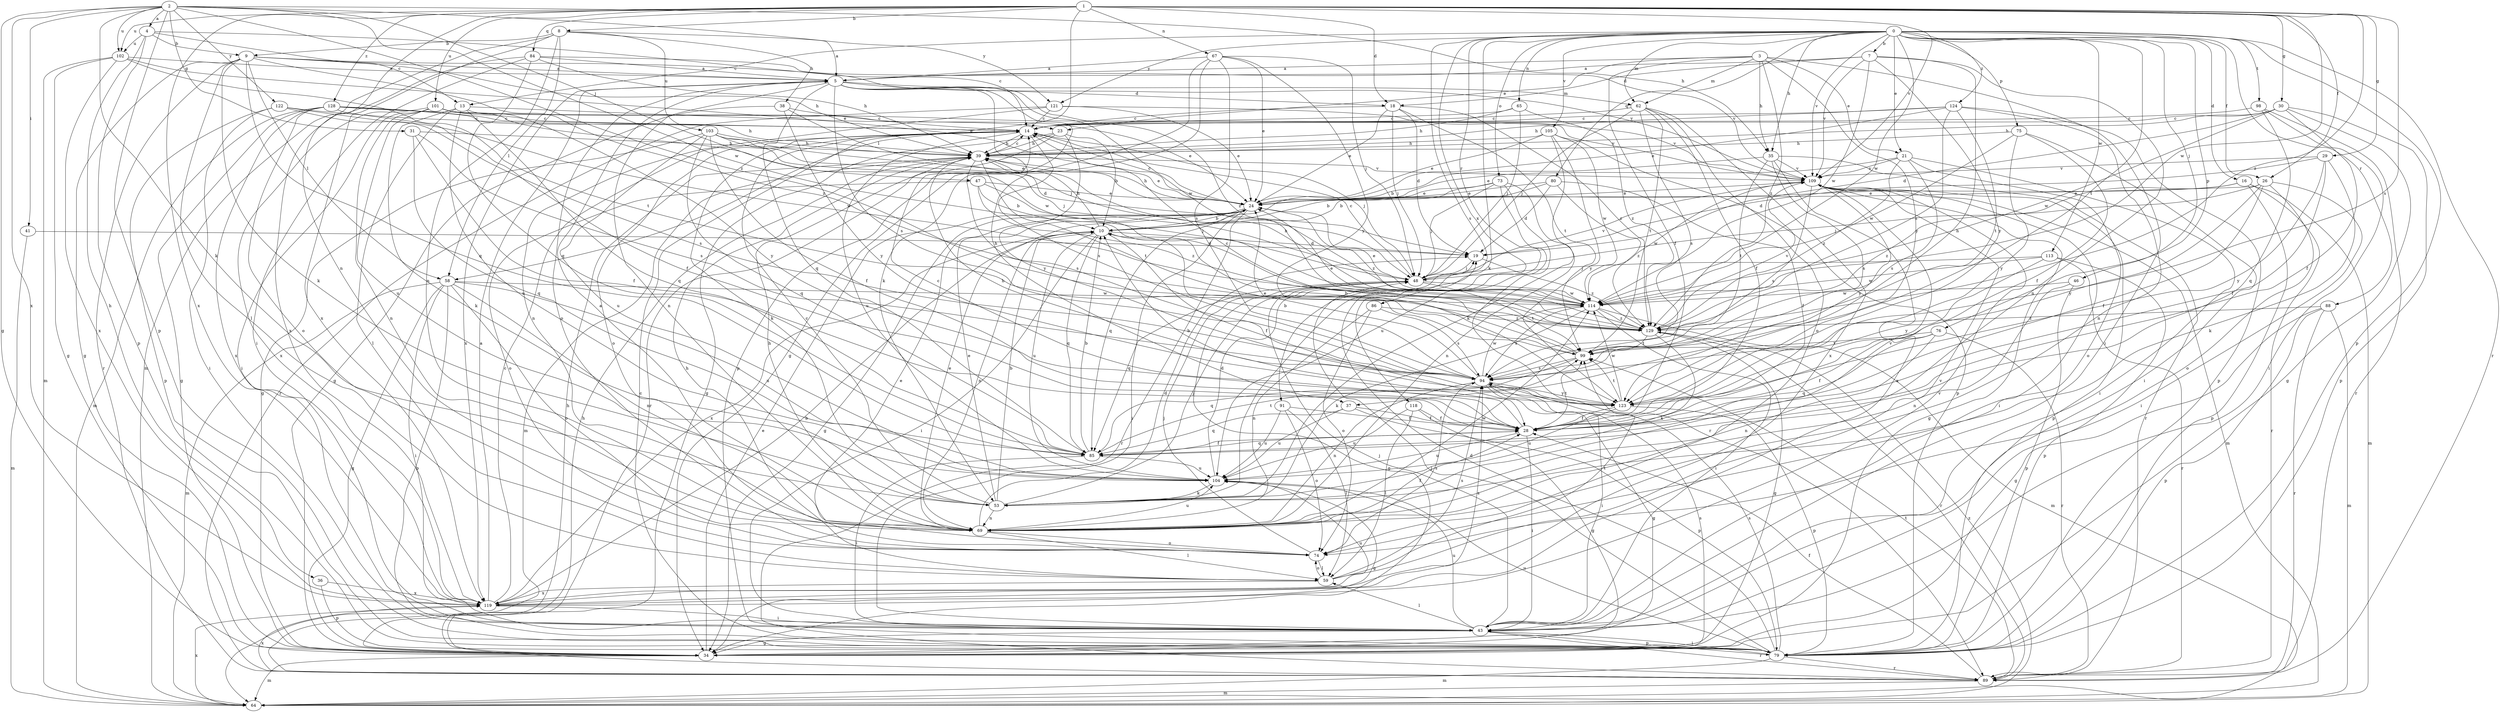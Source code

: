 strict digraph  {
0;
1;
2;
3;
4;
5;
7;
8;
9;
10;
13;
14;
16;
18;
19;
21;
23;
24;
26;
28;
29;
30;
31;
34;
35;
36;
37;
38;
39;
41;
43;
46;
47;
48;
53;
58;
59;
62;
64;
65;
67;
69;
73;
74;
75;
76;
79;
80;
84;
85;
86;
88;
89;
91;
94;
98;
99;
101;
102;
103;
104;
105;
109;
113;
114;
118;
119;
121;
122;
123;
124;
128;
129;
0 -> 7  [label=b];
0 -> 13  [label=c];
0 -> 16  [label=d];
0 -> 21  [label=e];
0 -> 26  [label=f];
0 -> 35  [label=h];
0 -> 46  [label=j];
0 -> 53  [label=k];
0 -> 62  [label=m];
0 -> 65  [label=n];
0 -> 73  [label=o];
0 -> 75  [label=p];
0 -> 76  [label=p];
0 -> 79  [label=p];
0 -> 80  [label=q];
0 -> 86  [label=r];
0 -> 88  [label=r];
0 -> 89  [label=r];
0 -> 91  [label=s];
0 -> 98  [label=t];
0 -> 99  [label=t];
0 -> 105  [label=v];
0 -> 109  [label=v];
0 -> 113  [label=w];
0 -> 114  [label=w];
0 -> 118  [label=x];
0 -> 121  [label=y];
0 -> 124  [label=z];
1 -> 8  [label=b];
1 -> 18  [label=d];
1 -> 26  [label=f];
1 -> 29  [label=g];
1 -> 30  [label=g];
1 -> 58  [label=l];
1 -> 67  [label=n];
1 -> 69  [label=n];
1 -> 84  [label=q];
1 -> 94  [label=s];
1 -> 101  [label=u];
1 -> 102  [label=u];
1 -> 109  [label=v];
1 -> 114  [label=w];
1 -> 119  [label=x];
1 -> 128  [label=z];
1 -> 129  [label=z];
2 -> 4  [label=a];
2 -> 31  [label=g];
2 -> 34  [label=g];
2 -> 35  [label=h];
2 -> 41  [label=i];
2 -> 47  [label=j];
2 -> 53  [label=k];
2 -> 79  [label=p];
2 -> 102  [label=u];
2 -> 114  [label=w];
2 -> 119  [label=x];
2 -> 121  [label=y];
2 -> 122  [label=y];
2 -> 129  [label=z];
3 -> 5  [label=a];
3 -> 21  [label=e];
3 -> 23  [label=e];
3 -> 28  [label=f];
3 -> 35  [label=h];
3 -> 43  [label=i];
3 -> 62  [label=m];
3 -> 123  [label=y];
3 -> 129  [label=z];
4 -> 9  [label=b];
4 -> 13  [label=c];
4 -> 14  [label=c];
4 -> 36  [label=h];
4 -> 79  [label=p];
4 -> 102  [label=u];
5 -> 18  [label=d];
5 -> 37  [label=h];
5 -> 62  [label=m];
5 -> 69  [label=n];
5 -> 74  [label=o];
5 -> 79  [label=p];
5 -> 85  [label=q];
5 -> 94  [label=s];
5 -> 114  [label=w];
5 -> 119  [label=x];
5 -> 129  [label=z];
7 -> 5  [label=a];
7 -> 18  [label=d];
7 -> 37  [label=h];
7 -> 69  [label=n];
7 -> 109  [label=v];
7 -> 114  [label=w];
7 -> 123  [label=y];
8 -> 5  [label=a];
8 -> 9  [label=b];
8 -> 38  [label=h];
8 -> 58  [label=l];
8 -> 64  [label=m];
8 -> 69  [label=n];
8 -> 103  [label=u];
8 -> 119  [label=x];
9 -> 5  [label=a];
9 -> 34  [label=g];
9 -> 39  [label=h];
9 -> 53  [label=k];
9 -> 58  [label=l];
9 -> 59  [label=l];
9 -> 85  [label=q];
9 -> 89  [label=r];
9 -> 109  [label=v];
9 -> 129  [label=z];
10 -> 19  [label=d];
10 -> 28  [label=f];
10 -> 39  [label=h];
10 -> 43  [label=i];
10 -> 69  [label=n];
10 -> 85  [label=q];
10 -> 104  [label=u];
10 -> 119  [label=x];
13 -> 23  [label=e];
13 -> 53  [label=k];
13 -> 59  [label=l];
13 -> 85  [label=q];
13 -> 104  [label=u];
13 -> 123  [label=y];
14 -> 39  [label=h];
14 -> 48  [label=j];
14 -> 53  [label=k];
14 -> 74  [label=o];
14 -> 94  [label=s];
14 -> 104  [label=u];
16 -> 24  [label=e];
16 -> 48  [label=j];
16 -> 64  [label=m];
16 -> 79  [label=p];
16 -> 89  [label=r];
18 -> 14  [label=c];
18 -> 19  [label=d];
18 -> 24  [label=e];
18 -> 48  [label=j];
18 -> 99  [label=t];
18 -> 129  [label=z];
19 -> 48  [label=j];
19 -> 129  [label=z];
21 -> 24  [label=e];
21 -> 43  [label=i];
21 -> 74  [label=o];
21 -> 94  [label=s];
21 -> 109  [label=v];
21 -> 129  [label=z];
23 -> 10  [label=b];
23 -> 34  [label=g];
23 -> 39  [label=h];
23 -> 89  [label=r];
23 -> 123  [label=y];
24 -> 10  [label=b];
24 -> 14  [label=c];
24 -> 34  [label=g];
24 -> 39  [label=h];
24 -> 43  [label=i];
24 -> 85  [label=q];
24 -> 89  [label=r];
24 -> 129  [label=z];
26 -> 24  [label=e];
26 -> 28  [label=f];
26 -> 43  [label=i];
26 -> 74  [label=o];
26 -> 123  [label=y];
26 -> 129  [label=z];
28 -> 10  [label=b];
28 -> 14  [label=c];
28 -> 43  [label=i];
28 -> 85  [label=q];
28 -> 99  [label=t];
28 -> 104  [label=u];
29 -> 19  [label=d];
29 -> 28  [label=f];
29 -> 53  [label=k];
29 -> 109  [label=v];
29 -> 123  [label=y];
30 -> 14  [label=c];
30 -> 19  [label=d];
30 -> 28  [label=f];
30 -> 34  [label=g];
30 -> 39  [label=h];
30 -> 79  [label=p];
30 -> 114  [label=w];
31 -> 28  [label=f];
31 -> 39  [label=h];
31 -> 85  [label=q];
31 -> 94  [label=s];
34 -> 24  [label=e];
34 -> 39  [label=h];
34 -> 64  [label=m];
34 -> 94  [label=s];
35 -> 10  [label=b];
35 -> 89  [label=r];
35 -> 94  [label=s];
35 -> 99  [label=t];
35 -> 109  [label=v];
35 -> 119  [label=x];
36 -> 79  [label=p];
36 -> 119  [label=x];
37 -> 28  [label=f];
37 -> 79  [label=p];
37 -> 85  [label=q];
37 -> 104  [label=u];
38 -> 14  [label=c];
38 -> 34  [label=g];
38 -> 48  [label=j];
38 -> 123  [label=y];
39 -> 14  [label=c];
39 -> 24  [label=e];
39 -> 64  [label=m];
39 -> 94  [label=s];
39 -> 99  [label=t];
39 -> 109  [label=v];
41 -> 19  [label=d];
41 -> 64  [label=m];
43 -> 34  [label=g];
43 -> 48  [label=j];
43 -> 59  [label=l];
43 -> 79  [label=p];
43 -> 89  [label=r];
43 -> 104  [label=u];
46 -> 69  [label=n];
46 -> 79  [label=p];
46 -> 114  [label=w];
47 -> 10  [label=b];
47 -> 24  [label=e];
47 -> 48  [label=j];
47 -> 74  [label=o];
47 -> 129  [label=z];
48 -> 14  [label=c];
48 -> 34  [label=g];
48 -> 85  [label=q];
48 -> 99  [label=t];
48 -> 109  [label=v];
48 -> 114  [label=w];
53 -> 10  [label=b];
53 -> 14  [label=c];
53 -> 24  [label=e];
53 -> 48  [label=j];
53 -> 69  [label=n];
53 -> 109  [label=v];
58 -> 34  [label=g];
58 -> 43  [label=i];
58 -> 64  [label=m];
58 -> 69  [label=n];
58 -> 74  [label=o];
58 -> 79  [label=p];
58 -> 104  [label=u];
58 -> 114  [label=w];
59 -> 39  [label=h];
59 -> 74  [label=o];
59 -> 94  [label=s];
59 -> 99  [label=t];
59 -> 109  [label=v];
59 -> 119  [label=x];
62 -> 14  [label=c];
62 -> 28  [label=f];
62 -> 48  [label=j];
62 -> 74  [label=o];
62 -> 94  [label=s];
62 -> 99  [label=t];
62 -> 119  [label=x];
64 -> 119  [label=x];
64 -> 129  [label=z];
65 -> 14  [label=c];
65 -> 39  [label=h];
65 -> 48  [label=j];
65 -> 129  [label=z];
67 -> 5  [label=a];
67 -> 24  [label=e];
67 -> 34  [label=g];
67 -> 48  [label=j];
67 -> 53  [label=k];
67 -> 94  [label=s];
67 -> 123  [label=y];
69 -> 5  [label=a];
69 -> 19  [label=d];
69 -> 24  [label=e];
69 -> 28  [label=f];
69 -> 39  [label=h];
69 -> 59  [label=l];
69 -> 74  [label=o];
69 -> 104  [label=u];
69 -> 114  [label=w];
73 -> 10  [label=b];
73 -> 24  [label=e];
73 -> 48  [label=j];
73 -> 69  [label=n];
73 -> 89  [label=r];
73 -> 104  [label=u];
74 -> 24  [label=e];
74 -> 48  [label=j];
74 -> 59  [label=l];
74 -> 94  [label=s];
75 -> 28  [label=f];
75 -> 39  [label=h];
75 -> 43  [label=i];
75 -> 114  [label=w];
75 -> 123  [label=y];
76 -> 28  [label=f];
76 -> 69  [label=n];
76 -> 85  [label=q];
76 -> 89  [label=r];
76 -> 99  [label=t];
79 -> 14  [label=c];
79 -> 19  [label=d];
79 -> 43  [label=i];
79 -> 48  [label=j];
79 -> 64  [label=m];
79 -> 89  [label=r];
79 -> 94  [label=s];
79 -> 104  [label=u];
80 -> 10  [label=b];
80 -> 19  [label=d];
80 -> 24  [label=e];
80 -> 28  [label=f];
80 -> 129  [label=z];
84 -> 5  [label=a];
84 -> 39  [label=h];
84 -> 43  [label=i];
84 -> 85  [label=q];
84 -> 109  [label=v];
84 -> 119  [label=x];
85 -> 10  [label=b];
85 -> 28  [label=f];
85 -> 43  [label=i];
85 -> 99  [label=t];
85 -> 104  [label=u];
86 -> 69  [label=n];
86 -> 74  [label=o];
86 -> 94  [label=s];
86 -> 129  [label=z];
88 -> 34  [label=g];
88 -> 64  [label=m];
88 -> 79  [label=p];
88 -> 89  [label=r];
88 -> 129  [label=z];
89 -> 28  [label=f];
89 -> 39  [label=h];
89 -> 64  [label=m];
89 -> 99  [label=t];
89 -> 119  [label=x];
91 -> 28  [label=f];
91 -> 59  [label=l];
91 -> 74  [label=o];
91 -> 104  [label=u];
94 -> 10  [label=b];
94 -> 24  [label=e];
94 -> 34  [label=g];
94 -> 43  [label=i];
94 -> 69  [label=n];
94 -> 114  [label=w];
94 -> 123  [label=y];
98 -> 14  [label=c];
98 -> 43  [label=i];
98 -> 85  [label=q];
98 -> 89  [label=r];
99 -> 10  [label=b];
99 -> 14  [label=c];
99 -> 85  [label=q];
99 -> 94  [label=s];
101 -> 14  [label=c];
101 -> 24  [label=e];
101 -> 43  [label=i];
101 -> 69  [label=n];
101 -> 104  [label=u];
101 -> 114  [label=w];
101 -> 119  [label=x];
102 -> 5  [label=a];
102 -> 24  [label=e];
102 -> 34  [label=g];
102 -> 64  [label=m];
102 -> 99  [label=t];
102 -> 119  [label=x];
103 -> 19  [label=d];
103 -> 24  [label=e];
103 -> 28  [label=f];
103 -> 34  [label=g];
103 -> 39  [label=h];
103 -> 48  [label=j];
103 -> 85  [label=q];
103 -> 104  [label=u];
104 -> 19  [label=d];
104 -> 34  [label=g];
104 -> 53  [label=k];
105 -> 24  [label=e];
105 -> 39  [label=h];
105 -> 53  [label=k];
105 -> 79  [label=p];
105 -> 114  [label=w];
105 -> 123  [label=y];
109 -> 24  [label=e];
109 -> 34  [label=g];
109 -> 43  [label=i];
109 -> 64  [label=m];
109 -> 79  [label=p];
109 -> 94  [label=s];
109 -> 114  [label=w];
109 -> 123  [label=y];
113 -> 48  [label=j];
113 -> 79  [label=p];
113 -> 89  [label=r];
113 -> 114  [label=w];
113 -> 123  [label=y];
114 -> 24  [label=e];
114 -> 39  [label=h];
114 -> 43  [label=i];
114 -> 53  [label=k];
114 -> 64  [label=m];
114 -> 94  [label=s];
114 -> 129  [label=z];
118 -> 28  [label=f];
118 -> 34  [label=g];
118 -> 59  [label=l];
118 -> 104  [label=u];
119 -> 5  [label=a];
119 -> 10  [label=b];
119 -> 14  [label=c];
119 -> 43  [label=i];
119 -> 94  [label=s];
119 -> 104  [label=u];
119 -> 109  [label=v];
121 -> 14  [label=c];
121 -> 24  [label=e];
121 -> 69  [label=n];
121 -> 89  [label=r];
121 -> 109  [label=v];
122 -> 14  [label=c];
122 -> 43  [label=i];
122 -> 79  [label=p];
122 -> 94  [label=s];
122 -> 114  [label=w];
123 -> 28  [label=f];
123 -> 39  [label=h];
123 -> 79  [label=p];
123 -> 99  [label=t];
123 -> 104  [label=u];
123 -> 114  [label=w];
124 -> 14  [label=c];
124 -> 24  [label=e];
124 -> 39  [label=h];
124 -> 69  [label=n];
124 -> 79  [label=p];
124 -> 99  [label=t];
124 -> 129  [label=z];
128 -> 14  [label=c];
128 -> 28  [label=f];
128 -> 34  [label=g];
128 -> 39  [label=h];
128 -> 64  [label=m];
128 -> 74  [label=o];
128 -> 109  [label=v];
128 -> 119  [label=x];
129 -> 24  [label=e];
129 -> 34  [label=g];
129 -> 53  [label=k];
129 -> 89  [label=r];
129 -> 99  [label=t];
129 -> 109  [label=v];
}
